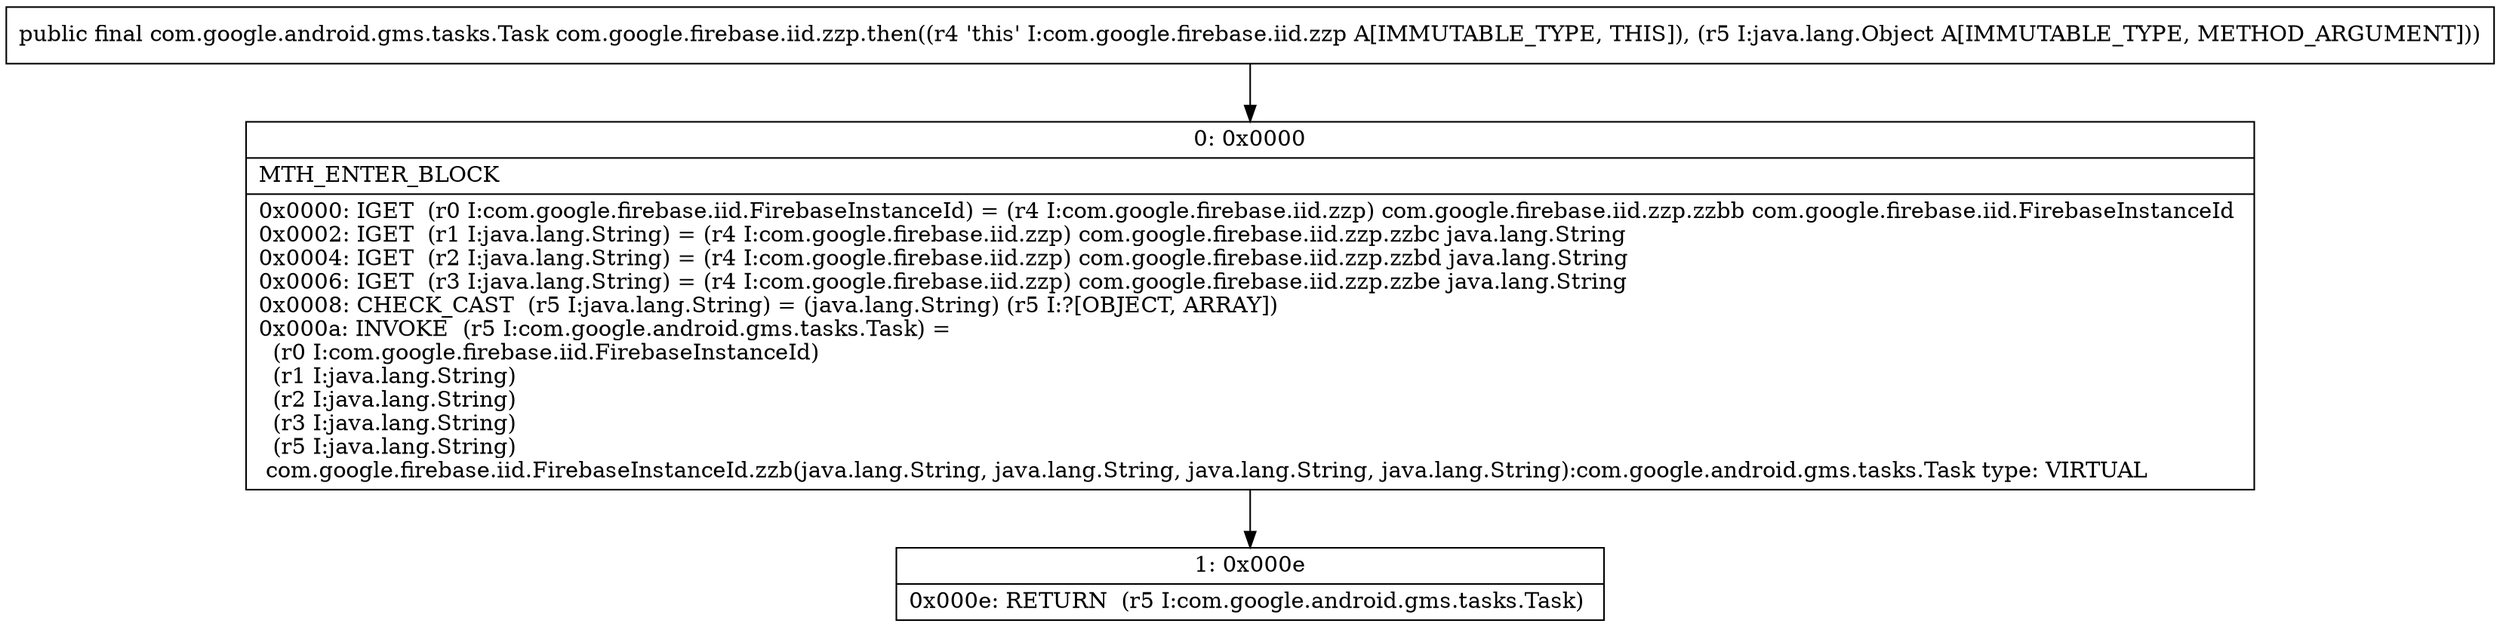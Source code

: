 digraph "CFG forcom.google.firebase.iid.zzp.then(Ljava\/lang\/Object;)Lcom\/google\/android\/gms\/tasks\/Task;" {
Node_0 [shape=record,label="{0\:\ 0x0000|MTH_ENTER_BLOCK\l|0x0000: IGET  (r0 I:com.google.firebase.iid.FirebaseInstanceId) = (r4 I:com.google.firebase.iid.zzp) com.google.firebase.iid.zzp.zzbb com.google.firebase.iid.FirebaseInstanceId \l0x0002: IGET  (r1 I:java.lang.String) = (r4 I:com.google.firebase.iid.zzp) com.google.firebase.iid.zzp.zzbc java.lang.String \l0x0004: IGET  (r2 I:java.lang.String) = (r4 I:com.google.firebase.iid.zzp) com.google.firebase.iid.zzp.zzbd java.lang.String \l0x0006: IGET  (r3 I:java.lang.String) = (r4 I:com.google.firebase.iid.zzp) com.google.firebase.iid.zzp.zzbe java.lang.String \l0x0008: CHECK_CAST  (r5 I:java.lang.String) = (java.lang.String) (r5 I:?[OBJECT, ARRAY]) \l0x000a: INVOKE  (r5 I:com.google.android.gms.tasks.Task) = \l  (r0 I:com.google.firebase.iid.FirebaseInstanceId)\l  (r1 I:java.lang.String)\l  (r2 I:java.lang.String)\l  (r3 I:java.lang.String)\l  (r5 I:java.lang.String)\l com.google.firebase.iid.FirebaseInstanceId.zzb(java.lang.String, java.lang.String, java.lang.String, java.lang.String):com.google.android.gms.tasks.Task type: VIRTUAL \l}"];
Node_1 [shape=record,label="{1\:\ 0x000e|0x000e: RETURN  (r5 I:com.google.android.gms.tasks.Task) \l}"];
MethodNode[shape=record,label="{public final com.google.android.gms.tasks.Task com.google.firebase.iid.zzp.then((r4 'this' I:com.google.firebase.iid.zzp A[IMMUTABLE_TYPE, THIS]), (r5 I:java.lang.Object A[IMMUTABLE_TYPE, METHOD_ARGUMENT])) }"];
MethodNode -> Node_0;
Node_0 -> Node_1;
}

